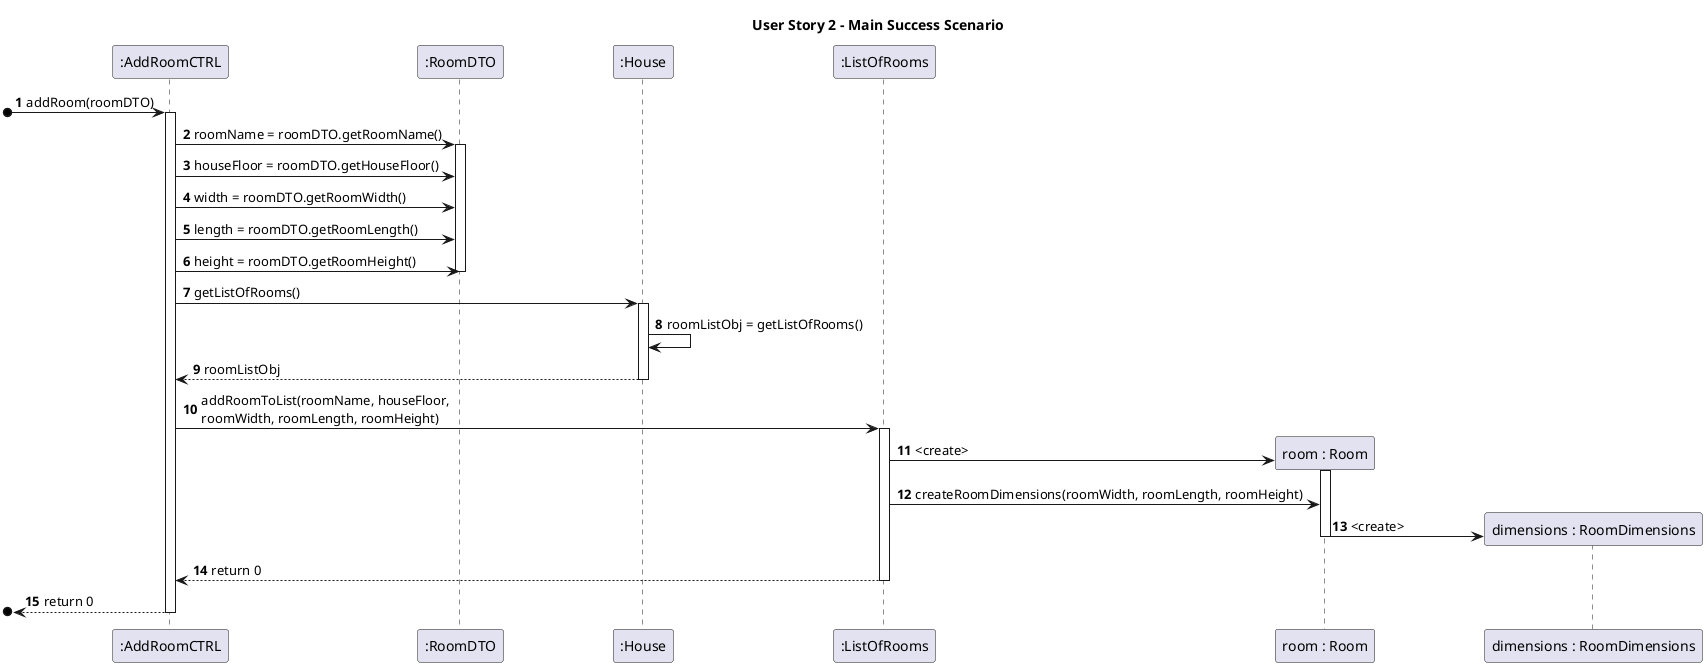 @startuml
autonumber
title User Story 2 - Main Success Scenario
participant ":AddRoomCTRL" as C
participant ":RoomDTO" as dto
participant ":House" as H
participant ":ListOfRooms" as LOR
participant "room : Room" as R
participant "dimensions : RoomDimensions" as RD
skinparam ParticipantPadding 50

[o-> C : addRoom(roomDTO)
activate C
C -> dto : roomName = roomDTO.getRoomName()
activate dto
C -> dto : houseFloor = roomDTO.getHouseFloor()
C -> dto : width = roomDTO.getRoomWidth()
C -> dto : length = roomDTO.getRoomLength()
C -> dto : height = roomDTO.getRoomHeight()
deactivate dto
C -> H : getListOfRooms()
activate H
H -> H : roomListObj = getListOfRooms()
H --> C : roomListObj
deactivate H
C -> LOR : addRoomToList(roomName, houseFloor,\nroomWidth, roomLength, roomHeight)
activate LOR
LOR -> R** : <create>
activate R
LOR -> R : createRoomDimensions(roomWidth, roomLength, roomHeight)
R -> RD** : <create>
deactivate R
LOR --> C : return 0
deactivate LOR
[o<-- C : return 0
deactivate C
@enduml
